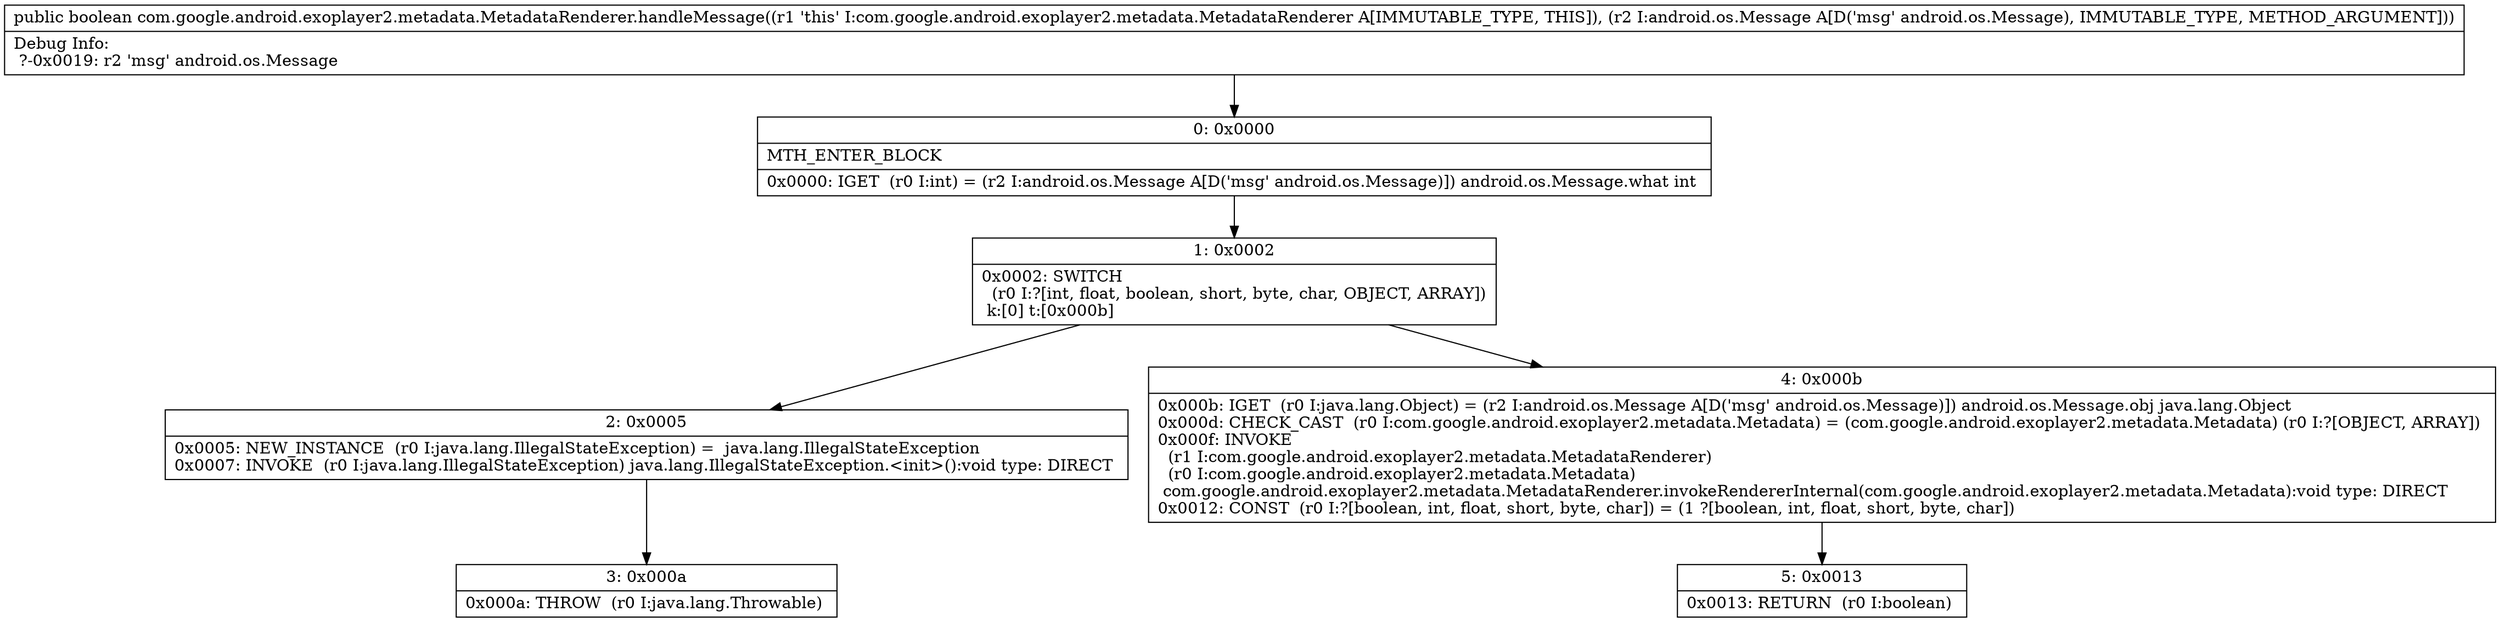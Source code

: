 digraph "CFG forcom.google.android.exoplayer2.metadata.MetadataRenderer.handleMessage(Landroid\/os\/Message;)Z" {
Node_0 [shape=record,label="{0\:\ 0x0000|MTH_ENTER_BLOCK\l|0x0000: IGET  (r0 I:int) = (r2 I:android.os.Message A[D('msg' android.os.Message)]) android.os.Message.what int \l}"];
Node_1 [shape=record,label="{1\:\ 0x0002|0x0002: SWITCH  \l  (r0 I:?[int, float, boolean, short, byte, char, OBJECT, ARRAY])\l k:[0] t:[0x000b] \l}"];
Node_2 [shape=record,label="{2\:\ 0x0005|0x0005: NEW_INSTANCE  (r0 I:java.lang.IllegalStateException) =  java.lang.IllegalStateException \l0x0007: INVOKE  (r0 I:java.lang.IllegalStateException) java.lang.IllegalStateException.\<init\>():void type: DIRECT \l}"];
Node_3 [shape=record,label="{3\:\ 0x000a|0x000a: THROW  (r0 I:java.lang.Throwable) \l}"];
Node_4 [shape=record,label="{4\:\ 0x000b|0x000b: IGET  (r0 I:java.lang.Object) = (r2 I:android.os.Message A[D('msg' android.os.Message)]) android.os.Message.obj java.lang.Object \l0x000d: CHECK_CAST  (r0 I:com.google.android.exoplayer2.metadata.Metadata) = (com.google.android.exoplayer2.metadata.Metadata) (r0 I:?[OBJECT, ARRAY]) \l0x000f: INVOKE  \l  (r1 I:com.google.android.exoplayer2.metadata.MetadataRenderer)\l  (r0 I:com.google.android.exoplayer2.metadata.Metadata)\l com.google.android.exoplayer2.metadata.MetadataRenderer.invokeRendererInternal(com.google.android.exoplayer2.metadata.Metadata):void type: DIRECT \l0x0012: CONST  (r0 I:?[boolean, int, float, short, byte, char]) = (1 ?[boolean, int, float, short, byte, char]) \l}"];
Node_5 [shape=record,label="{5\:\ 0x0013|0x0013: RETURN  (r0 I:boolean) \l}"];
MethodNode[shape=record,label="{public boolean com.google.android.exoplayer2.metadata.MetadataRenderer.handleMessage((r1 'this' I:com.google.android.exoplayer2.metadata.MetadataRenderer A[IMMUTABLE_TYPE, THIS]), (r2 I:android.os.Message A[D('msg' android.os.Message), IMMUTABLE_TYPE, METHOD_ARGUMENT]))  | Debug Info:\l  ?\-0x0019: r2 'msg' android.os.Message\l}"];
MethodNode -> Node_0;
Node_0 -> Node_1;
Node_1 -> Node_2;
Node_1 -> Node_4;
Node_2 -> Node_3;
Node_4 -> Node_5;
}

